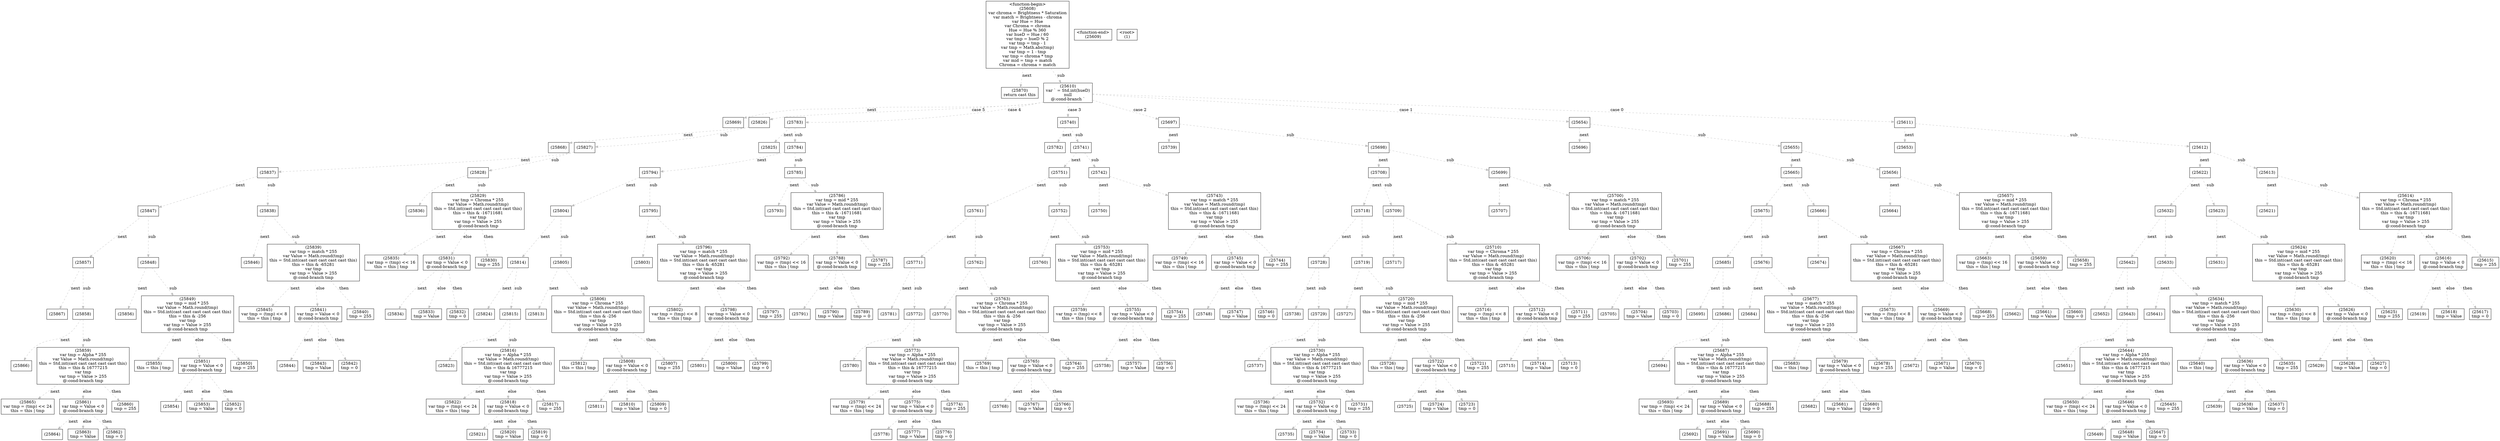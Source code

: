 digraph graphname {
n25870 [shape=box,label="(25870)\nreturn cast this"];
n25869 [shape=box,label="(25869)"];
n25868 [shape=box,label="(25868)"];
n25867 [shape=box,label="(25867)"];
n25866 [shape=box,label="(25866)"];
n25865 [shape=box,label="(25865)\nvar tmp = (tmp) << 24\nthis = this | tmp"];
n25864 [shape=box,label="(25864)"];
n25863 [shape=box,label="(25863)\ntmp = Value"];
n25862 [shape=box,label="(25862)\ntmp = 0"];
n25861 [shape=box,label="(25861)\nvar tmp = Value < 0\n@:cond-branch tmp"];
n25861 -> n25862[style="dashed",color="gray",label="then"];
n25861 -> n25863[style="dashed",color="gray",label="else"];
n25861 -> n25864[style="dashed",color="gray",label="next"];
n25860 [shape=box,label="(25860)\ntmp = 255"];
n25859 [shape=box,label="(25859)\nvar tmp = Alpha * 255\nvar Value = Math.round(tmp)\nthis = Std.int(cast cast cast cast cast this)\nthis = this & 16777215\nvar tmp\nvar tmp = Value > 255\n@:cond-branch tmp"];
n25859 -> n25860[style="dashed",color="gray",label="then"];
n25859 -> n25861[style="dashed",color="gray",label="else"];
n25859 -> n25865[style="dashed",color="gray",label="next"];
n25858 [shape=box,label="(25858)"];
n25858 -> n25859[style="dashed",color="gray",label="sub"];
n25858 -> n25866[style="dashed",color="gray",label="next"];
n25857 [shape=box,label="(25857)"];
n25857 -> n25858[style="dashed",color="gray",label="sub"];
n25857 -> n25867[style="dashed",color="gray",label="next"];
n25856 [shape=box,label="(25856)"];
n25855 [shape=box,label="(25855)\nthis = this | tmp"];
n25854 [shape=box,label="(25854)"];
n25853 [shape=box,label="(25853)\ntmp = Value"];
n25852 [shape=box,label="(25852)\ntmp = 0"];
n25851 [shape=box,label="(25851)\nvar tmp = Value < 0\n@:cond-branch tmp"];
n25851 -> n25852[style="dashed",color="gray",label="then"];
n25851 -> n25853[style="dashed",color="gray",label="else"];
n25851 -> n25854[style="dashed",color="gray",label="next"];
n25850 [shape=box,label="(25850)\ntmp = 255"];
n25849 [shape=box,label="(25849)\nvar tmp = mid * 255\nvar Value = Math.round(tmp)\nthis = Std.int(cast cast cast cast cast this)\nthis = this & -256\nvar tmp\nvar tmp = Value > 255\n@:cond-branch tmp"];
n25849 -> n25850[style="dashed",color="gray",label="then"];
n25849 -> n25851[style="dashed",color="gray",label="else"];
n25849 -> n25855[style="dashed",color="gray",label="next"];
n25848 [shape=box,label="(25848)"];
n25848 -> n25849[style="dashed",color="gray",label="sub"];
n25848 -> n25856[style="dashed",color="gray",label="next"];
n25847 [shape=box,label="(25847)"];
n25847 -> n25848[style="dashed",color="gray",label="sub"];
n25847 -> n25857[style="dashed",color="gray",label="next"];
n25846 [shape=box,label="(25846)"];
n25845 [shape=box,label="(25845)\nvar tmp = (tmp) << 8\nthis = this | tmp"];
n25844 [shape=box,label="(25844)"];
n25843 [shape=box,label="(25843)\ntmp = Value"];
n25842 [shape=box,label="(25842)\ntmp = 0"];
n25841 [shape=box,label="(25841)\nvar tmp = Value < 0\n@:cond-branch tmp"];
n25841 -> n25842[style="dashed",color="gray",label="then"];
n25841 -> n25843[style="dashed",color="gray",label="else"];
n25841 -> n25844[style="dashed",color="gray",label="next"];
n25840 [shape=box,label="(25840)\ntmp = 255"];
n25839 [shape=box,label="(25839)\nvar tmp = match * 255\nvar Value = Math.round(tmp)\nthis = Std.int(cast cast cast cast cast this)\nthis = this & -65281\nvar tmp\nvar tmp = Value > 255\n@:cond-branch tmp"];
n25839 -> n25840[style="dashed",color="gray",label="then"];
n25839 -> n25841[style="dashed",color="gray",label="else"];
n25839 -> n25845[style="dashed",color="gray",label="next"];
n25838 [shape=box,label="(25838)"];
n25838 -> n25839[style="dashed",color="gray",label="sub"];
n25838 -> n25846[style="dashed",color="gray",label="next"];
n25837 [shape=box,label="(25837)"];
n25837 -> n25838[style="dashed",color="gray",label="sub"];
n25837 -> n25847[style="dashed",color="gray",label="next"];
n25836 [shape=box,label="(25836)"];
n25835 [shape=box,label="(25835)\nvar tmp = (tmp) << 16\nthis = this | tmp"];
n25834 [shape=box,label="(25834)"];
n25833 [shape=box,label="(25833)\ntmp = Value"];
n25832 [shape=box,label="(25832)\ntmp = 0"];
n25831 [shape=box,label="(25831)\nvar tmp = Value < 0\n@:cond-branch tmp"];
n25831 -> n25832[style="dashed",color="gray",label="then"];
n25831 -> n25833[style="dashed",color="gray",label="else"];
n25831 -> n25834[style="dashed",color="gray",label="next"];
n25830 [shape=box,label="(25830)\ntmp = 255"];
n25829 [shape=box,label="(25829)\nvar tmp = Chroma * 255\nvar Value = Math.round(tmp)\nthis = Std.int(cast cast cast cast cast this)\nthis = this & -16711681\nvar tmp\nvar tmp = Value > 255\n@:cond-branch tmp"];
n25829 -> n25830[style="dashed",color="gray",label="then"];
n25829 -> n25831[style="dashed",color="gray",label="else"];
n25829 -> n25835[style="dashed",color="gray",label="next"];
n25828 [shape=box,label="(25828)"];
n25828 -> n25829[style="dashed",color="gray",label="sub"];
n25828 -> n25836[style="dashed",color="gray",label="next"];
n25827 [shape=box,label="(25827)"];
n25827 -> n25828[style="dashed",color="gray",label="sub"];
n25827 -> n25837[style="dashed",color="gray",label="next"];
n25826 [shape=box,label="(25826)"];
n25826 -> n25827[style="dashed",color="gray",label="sub"];
n25826 -> n25868[style="dashed",color="gray",label="next"];
n25825 [shape=box,label="(25825)"];
n25824 [shape=box,label="(25824)"];
n25823 [shape=box,label="(25823)"];
n25822 [shape=box,label="(25822)\nvar tmp = (tmp) << 24\nthis = this | tmp"];
n25821 [shape=box,label="(25821)"];
n25820 [shape=box,label="(25820)\ntmp = Value"];
n25819 [shape=box,label="(25819)\ntmp = 0"];
n25818 [shape=box,label="(25818)\nvar tmp = Value < 0\n@:cond-branch tmp"];
n25818 -> n25819[style="dashed",color="gray",label="then"];
n25818 -> n25820[style="dashed",color="gray",label="else"];
n25818 -> n25821[style="dashed",color="gray",label="next"];
n25817 [shape=box,label="(25817)\ntmp = 255"];
n25816 [shape=box,label="(25816)\nvar tmp = Alpha * 255\nvar Value = Math.round(tmp)\nthis = Std.int(cast cast cast cast cast this)\nthis = this & 16777215\nvar tmp\nvar tmp = Value > 255\n@:cond-branch tmp"];
n25816 -> n25817[style="dashed",color="gray",label="then"];
n25816 -> n25818[style="dashed",color="gray",label="else"];
n25816 -> n25822[style="dashed",color="gray",label="next"];
n25815 [shape=box,label="(25815)"];
n25815 -> n25816[style="dashed",color="gray",label="sub"];
n25815 -> n25823[style="dashed",color="gray",label="next"];
n25814 [shape=box,label="(25814)"];
n25814 -> n25815[style="dashed",color="gray",label="sub"];
n25814 -> n25824[style="dashed",color="gray",label="next"];
n25813 [shape=box,label="(25813)"];
n25812 [shape=box,label="(25812)\nthis = this | tmp"];
n25811 [shape=box,label="(25811)"];
n25810 [shape=box,label="(25810)\ntmp = Value"];
n25809 [shape=box,label="(25809)\ntmp = 0"];
n25808 [shape=box,label="(25808)\nvar tmp = Value < 0\n@:cond-branch tmp"];
n25808 -> n25809[style="dashed",color="gray",label="then"];
n25808 -> n25810[style="dashed",color="gray",label="else"];
n25808 -> n25811[style="dashed",color="gray",label="next"];
n25807 [shape=box,label="(25807)\ntmp = 255"];
n25806 [shape=box,label="(25806)\nvar tmp = Chroma * 255\nvar Value = Math.round(tmp)\nthis = Std.int(cast cast cast cast cast this)\nthis = this & -256\nvar tmp\nvar tmp = Value > 255\n@:cond-branch tmp"];
n25806 -> n25807[style="dashed",color="gray",label="then"];
n25806 -> n25808[style="dashed",color="gray",label="else"];
n25806 -> n25812[style="dashed",color="gray",label="next"];
n25805 [shape=box,label="(25805)"];
n25805 -> n25806[style="dashed",color="gray",label="sub"];
n25805 -> n25813[style="dashed",color="gray",label="next"];
n25804 [shape=box,label="(25804)"];
n25804 -> n25805[style="dashed",color="gray",label="sub"];
n25804 -> n25814[style="dashed",color="gray",label="next"];
n25803 [shape=box,label="(25803)"];
n25802 [shape=box,label="(25802)\nvar tmp = (tmp) << 8\nthis = this | tmp"];
n25801 [shape=box,label="(25801)"];
n25800 [shape=box,label="(25800)\ntmp = Value"];
n25799 [shape=box,label="(25799)\ntmp = 0"];
n25798 [shape=box,label="(25798)\nvar tmp = Value < 0\n@:cond-branch tmp"];
n25798 -> n25799[style="dashed",color="gray",label="then"];
n25798 -> n25800[style="dashed",color="gray",label="else"];
n25798 -> n25801[style="dashed",color="gray",label="next"];
n25797 [shape=box,label="(25797)\ntmp = 255"];
n25796 [shape=box,label="(25796)\nvar tmp = match * 255\nvar Value = Math.round(tmp)\nthis = Std.int(cast cast cast cast cast this)\nthis = this & -65281\nvar tmp\nvar tmp = Value > 255\n@:cond-branch tmp"];
n25796 -> n25797[style="dashed",color="gray",label="then"];
n25796 -> n25798[style="dashed",color="gray",label="else"];
n25796 -> n25802[style="dashed",color="gray",label="next"];
n25795 [shape=box,label="(25795)"];
n25795 -> n25796[style="dashed",color="gray",label="sub"];
n25795 -> n25803[style="dashed",color="gray",label="next"];
n25794 [shape=box,label="(25794)"];
n25794 -> n25795[style="dashed",color="gray",label="sub"];
n25794 -> n25804[style="dashed",color="gray",label="next"];
n25793 [shape=box,label="(25793)"];
n25792 [shape=box,label="(25792)\nvar tmp = (tmp) << 16\nthis = this | tmp"];
n25791 [shape=box,label="(25791)"];
n25790 [shape=box,label="(25790)\ntmp = Value"];
n25789 [shape=box,label="(25789)\ntmp = 0"];
n25788 [shape=box,label="(25788)\nvar tmp = Value < 0\n@:cond-branch tmp"];
n25788 -> n25789[style="dashed",color="gray",label="then"];
n25788 -> n25790[style="dashed",color="gray",label="else"];
n25788 -> n25791[style="dashed",color="gray",label="next"];
n25787 [shape=box,label="(25787)\ntmp = 255"];
n25786 [shape=box,label="(25786)\nvar tmp = mid * 255\nvar Value = Math.round(tmp)\nthis = Std.int(cast cast cast cast cast this)\nthis = this & -16711681\nvar tmp\nvar tmp = Value > 255\n@:cond-branch tmp"];
n25786 -> n25787[style="dashed",color="gray",label="then"];
n25786 -> n25788[style="dashed",color="gray",label="else"];
n25786 -> n25792[style="dashed",color="gray",label="next"];
n25785 [shape=box,label="(25785)"];
n25785 -> n25786[style="dashed",color="gray",label="sub"];
n25785 -> n25793[style="dashed",color="gray",label="next"];
n25784 [shape=box,label="(25784)"];
n25784 -> n25785[style="dashed",color="gray",label="sub"];
n25784 -> n25794[style="dashed",color="gray",label="next"];
n25783 [shape=box,label="(25783)"];
n25783 -> n25784[style="dashed",color="gray",label="sub"];
n25783 -> n25825[style="dashed",color="gray",label="next"];
n25782 [shape=box,label="(25782)"];
n25781 [shape=box,label="(25781)"];
n25780 [shape=box,label="(25780)"];
n25779 [shape=box,label="(25779)\nvar tmp = (tmp) << 24\nthis = this | tmp"];
n25778 [shape=box,label="(25778)"];
n25777 [shape=box,label="(25777)\ntmp = Value"];
n25776 [shape=box,label="(25776)\ntmp = 0"];
n25775 [shape=box,label="(25775)\nvar tmp = Value < 0\n@:cond-branch tmp"];
n25775 -> n25776[style="dashed",color="gray",label="then"];
n25775 -> n25777[style="dashed",color="gray",label="else"];
n25775 -> n25778[style="dashed",color="gray",label="next"];
n25774 [shape=box,label="(25774)\ntmp = 255"];
n25773 [shape=box,label="(25773)\nvar tmp = Alpha * 255\nvar Value = Math.round(tmp)\nthis = Std.int(cast cast cast cast cast this)\nthis = this & 16777215\nvar tmp\nvar tmp = Value > 255\n@:cond-branch tmp"];
n25773 -> n25774[style="dashed",color="gray",label="then"];
n25773 -> n25775[style="dashed",color="gray",label="else"];
n25773 -> n25779[style="dashed",color="gray",label="next"];
n25772 [shape=box,label="(25772)"];
n25772 -> n25773[style="dashed",color="gray",label="sub"];
n25772 -> n25780[style="dashed",color="gray",label="next"];
n25771 [shape=box,label="(25771)"];
n25771 -> n25772[style="dashed",color="gray",label="sub"];
n25771 -> n25781[style="dashed",color="gray",label="next"];
n25770 [shape=box,label="(25770)"];
n25769 [shape=box,label="(25769)\nthis = this | tmp"];
n25768 [shape=box,label="(25768)"];
n25767 [shape=box,label="(25767)\ntmp = Value"];
n25766 [shape=box,label="(25766)\ntmp = 0"];
n25765 [shape=box,label="(25765)\nvar tmp = Value < 0\n@:cond-branch tmp"];
n25765 -> n25766[style="dashed",color="gray",label="then"];
n25765 -> n25767[style="dashed",color="gray",label="else"];
n25765 -> n25768[style="dashed",color="gray",label="next"];
n25764 [shape=box,label="(25764)\ntmp = 255"];
n25763 [shape=box,label="(25763)\nvar tmp = Chroma * 255\nvar Value = Math.round(tmp)\nthis = Std.int(cast cast cast cast cast this)\nthis = this & -256\nvar tmp\nvar tmp = Value > 255\n@:cond-branch tmp"];
n25763 -> n25764[style="dashed",color="gray",label="then"];
n25763 -> n25765[style="dashed",color="gray",label="else"];
n25763 -> n25769[style="dashed",color="gray",label="next"];
n25762 [shape=box,label="(25762)"];
n25762 -> n25763[style="dashed",color="gray",label="sub"];
n25762 -> n25770[style="dashed",color="gray",label="next"];
n25761 [shape=box,label="(25761)"];
n25761 -> n25762[style="dashed",color="gray",label="sub"];
n25761 -> n25771[style="dashed",color="gray",label="next"];
n25760 [shape=box,label="(25760)"];
n25759 [shape=box,label="(25759)\nvar tmp = (tmp) << 8\nthis = this | tmp"];
n25758 [shape=box,label="(25758)"];
n25757 [shape=box,label="(25757)\ntmp = Value"];
n25756 [shape=box,label="(25756)\ntmp = 0"];
n25755 [shape=box,label="(25755)\nvar tmp = Value < 0\n@:cond-branch tmp"];
n25755 -> n25756[style="dashed",color="gray",label="then"];
n25755 -> n25757[style="dashed",color="gray",label="else"];
n25755 -> n25758[style="dashed",color="gray",label="next"];
n25754 [shape=box,label="(25754)\ntmp = 255"];
n25753 [shape=box,label="(25753)\nvar tmp = mid * 255\nvar Value = Math.round(tmp)\nthis = Std.int(cast cast cast cast cast this)\nthis = this & -65281\nvar tmp\nvar tmp = Value > 255\n@:cond-branch tmp"];
n25753 -> n25754[style="dashed",color="gray",label="then"];
n25753 -> n25755[style="dashed",color="gray",label="else"];
n25753 -> n25759[style="dashed",color="gray",label="next"];
n25752 [shape=box,label="(25752)"];
n25752 -> n25753[style="dashed",color="gray",label="sub"];
n25752 -> n25760[style="dashed",color="gray",label="next"];
n25751 [shape=box,label="(25751)"];
n25751 -> n25752[style="dashed",color="gray",label="sub"];
n25751 -> n25761[style="dashed",color="gray",label="next"];
n25750 [shape=box,label="(25750)"];
n25749 [shape=box,label="(25749)\nvar tmp = (tmp) << 16\nthis = this | tmp"];
n25748 [shape=box,label="(25748)"];
n25747 [shape=box,label="(25747)\ntmp = Value"];
n25746 [shape=box,label="(25746)\ntmp = 0"];
n25745 [shape=box,label="(25745)\nvar tmp = Value < 0\n@:cond-branch tmp"];
n25745 -> n25746[style="dashed",color="gray",label="then"];
n25745 -> n25747[style="dashed",color="gray",label="else"];
n25745 -> n25748[style="dashed",color="gray",label="next"];
n25744 [shape=box,label="(25744)\ntmp = 255"];
n25743 [shape=box,label="(25743)\nvar tmp = match * 255\nvar Value = Math.round(tmp)\nthis = Std.int(cast cast cast cast cast this)\nthis = this & -16711681\nvar tmp\nvar tmp = Value > 255\n@:cond-branch tmp"];
n25743 -> n25744[style="dashed",color="gray",label="then"];
n25743 -> n25745[style="dashed",color="gray",label="else"];
n25743 -> n25749[style="dashed",color="gray",label="next"];
n25742 [shape=box,label="(25742)"];
n25742 -> n25743[style="dashed",color="gray",label="sub"];
n25742 -> n25750[style="dashed",color="gray",label="next"];
n25741 [shape=box,label="(25741)"];
n25741 -> n25742[style="dashed",color="gray",label="sub"];
n25741 -> n25751[style="dashed",color="gray",label="next"];
n25740 [shape=box,label="(25740)"];
n25740 -> n25741[style="dashed",color="gray",label="sub"];
n25740 -> n25782[style="dashed",color="gray",label="next"];
n25739 [shape=box,label="(25739)"];
n25738 [shape=box,label="(25738)"];
n25737 [shape=box,label="(25737)"];
n25736 [shape=box,label="(25736)\nvar tmp = (tmp) << 24\nthis = this | tmp"];
n25735 [shape=box,label="(25735)"];
n25734 [shape=box,label="(25734)\ntmp = Value"];
n25733 [shape=box,label="(25733)\ntmp = 0"];
n25732 [shape=box,label="(25732)\nvar tmp = Value < 0\n@:cond-branch tmp"];
n25732 -> n25733[style="dashed",color="gray",label="then"];
n25732 -> n25734[style="dashed",color="gray",label="else"];
n25732 -> n25735[style="dashed",color="gray",label="next"];
n25731 [shape=box,label="(25731)\ntmp = 255"];
n25730 [shape=box,label="(25730)\nvar tmp = Alpha * 255\nvar Value = Math.round(tmp)\nthis = Std.int(cast cast cast cast cast this)\nthis = this & 16777215\nvar tmp\nvar tmp = Value > 255\n@:cond-branch tmp"];
n25730 -> n25731[style="dashed",color="gray",label="then"];
n25730 -> n25732[style="dashed",color="gray",label="else"];
n25730 -> n25736[style="dashed",color="gray",label="next"];
n25729 [shape=box,label="(25729)"];
n25729 -> n25730[style="dashed",color="gray",label="sub"];
n25729 -> n25737[style="dashed",color="gray",label="next"];
n25728 [shape=box,label="(25728)"];
n25728 -> n25729[style="dashed",color="gray",label="sub"];
n25728 -> n25738[style="dashed",color="gray",label="next"];
n25727 [shape=box,label="(25727)"];
n25726 [shape=box,label="(25726)\nthis = this | tmp"];
n25725 [shape=box,label="(25725)"];
n25724 [shape=box,label="(25724)\ntmp = Value"];
n25723 [shape=box,label="(25723)\ntmp = 0"];
n25722 [shape=box,label="(25722)\nvar tmp = Value < 0\n@:cond-branch tmp"];
n25722 -> n25723[style="dashed",color="gray",label="then"];
n25722 -> n25724[style="dashed",color="gray",label="else"];
n25722 -> n25725[style="dashed",color="gray",label="next"];
n25721 [shape=box,label="(25721)\ntmp = 255"];
n25720 [shape=box,label="(25720)\nvar tmp = mid * 255\nvar Value = Math.round(tmp)\nthis = Std.int(cast cast cast cast cast this)\nthis = this & -256\nvar tmp\nvar tmp = Value > 255\n@:cond-branch tmp"];
n25720 -> n25721[style="dashed",color="gray",label="then"];
n25720 -> n25722[style="dashed",color="gray",label="else"];
n25720 -> n25726[style="dashed",color="gray",label="next"];
n25719 [shape=box,label="(25719)"];
n25719 -> n25720[style="dashed",color="gray",label="sub"];
n25719 -> n25727[style="dashed",color="gray",label="next"];
n25718 [shape=box,label="(25718)"];
n25718 -> n25719[style="dashed",color="gray",label="sub"];
n25718 -> n25728[style="dashed",color="gray",label="next"];
n25717 [shape=box,label="(25717)"];
n25716 [shape=box,label="(25716)\nvar tmp = (tmp) << 8\nthis = this | tmp"];
n25715 [shape=box,label="(25715)"];
n25714 [shape=box,label="(25714)\ntmp = Value"];
n25713 [shape=box,label="(25713)\ntmp = 0"];
n25712 [shape=box,label="(25712)\nvar tmp = Value < 0\n@:cond-branch tmp"];
n25712 -> n25713[style="dashed",color="gray",label="then"];
n25712 -> n25714[style="dashed",color="gray",label="else"];
n25712 -> n25715[style="dashed",color="gray",label="next"];
n25711 [shape=box,label="(25711)\ntmp = 255"];
n25710 [shape=box,label="(25710)\nvar tmp = Chroma * 255\nvar Value = Math.round(tmp)\nthis = Std.int(cast cast cast cast cast this)\nthis = this & -65281\nvar tmp\nvar tmp = Value > 255\n@:cond-branch tmp"];
n25710 -> n25711[style="dashed",color="gray",label="then"];
n25710 -> n25712[style="dashed",color="gray",label="else"];
n25710 -> n25716[style="dashed",color="gray",label="next"];
n25709 [shape=box,label="(25709)"];
n25709 -> n25710[style="dashed",color="gray",label="sub"];
n25709 -> n25717[style="dashed",color="gray",label="next"];
n25708 [shape=box,label="(25708)"];
n25708 -> n25709[style="dashed",color="gray",label="sub"];
n25708 -> n25718[style="dashed",color="gray",label="next"];
n25707 [shape=box,label="(25707)"];
n25706 [shape=box,label="(25706)\nvar tmp = (tmp) << 16\nthis = this | tmp"];
n25705 [shape=box,label="(25705)"];
n25704 [shape=box,label="(25704)\ntmp = Value"];
n25703 [shape=box,label="(25703)\ntmp = 0"];
n25702 [shape=box,label="(25702)\nvar tmp = Value < 0\n@:cond-branch tmp"];
n25702 -> n25703[style="dashed",color="gray",label="then"];
n25702 -> n25704[style="dashed",color="gray",label="else"];
n25702 -> n25705[style="dashed",color="gray",label="next"];
n25701 [shape=box,label="(25701)\ntmp = 255"];
n25700 [shape=box,label="(25700)\nvar tmp = match * 255\nvar Value = Math.round(tmp)\nthis = Std.int(cast cast cast cast cast this)\nthis = this & -16711681\nvar tmp\nvar tmp = Value > 255\n@:cond-branch tmp"];
n25700 -> n25701[style="dashed",color="gray",label="then"];
n25700 -> n25702[style="dashed",color="gray",label="else"];
n25700 -> n25706[style="dashed",color="gray",label="next"];
n25699 [shape=box,label="(25699)"];
n25699 -> n25700[style="dashed",color="gray",label="sub"];
n25699 -> n25707[style="dashed",color="gray",label="next"];
n25698 [shape=box,label="(25698)"];
n25698 -> n25699[style="dashed",color="gray",label="sub"];
n25698 -> n25708[style="dashed",color="gray",label="next"];
n25697 [shape=box,label="(25697)"];
n25697 -> n25698[style="dashed",color="gray",label="sub"];
n25697 -> n25739[style="dashed",color="gray",label="next"];
n25696 [shape=box,label="(25696)"];
n25695 [shape=box,label="(25695)"];
n25694 [shape=box,label="(25694)"];
n25693 [shape=box,label="(25693)\nvar tmp = (tmp) << 24\nthis = this | tmp"];
n25692 [shape=box,label="(25692)"];
n25691 [shape=box,label="(25691)\ntmp = Value"];
n25690 [shape=box,label="(25690)\ntmp = 0"];
n25689 [shape=box,label="(25689)\nvar tmp = Value < 0\n@:cond-branch tmp"];
n25689 -> n25690[style="dashed",color="gray",label="then"];
n25689 -> n25691[style="dashed",color="gray",label="else"];
n25689 -> n25692[style="dashed",color="gray",label="next"];
n25688 [shape=box,label="(25688)\ntmp = 255"];
n25687 [shape=box,label="(25687)\nvar tmp = Alpha * 255\nvar Value = Math.round(tmp)\nthis = Std.int(cast cast cast cast cast this)\nthis = this & 16777215\nvar tmp\nvar tmp = Value > 255\n@:cond-branch tmp"];
n25687 -> n25688[style="dashed",color="gray",label="then"];
n25687 -> n25689[style="dashed",color="gray",label="else"];
n25687 -> n25693[style="dashed",color="gray",label="next"];
n25686 [shape=box,label="(25686)"];
n25686 -> n25687[style="dashed",color="gray",label="sub"];
n25686 -> n25694[style="dashed",color="gray",label="next"];
n25685 [shape=box,label="(25685)"];
n25685 -> n25686[style="dashed",color="gray",label="sub"];
n25685 -> n25695[style="dashed",color="gray",label="next"];
n25684 [shape=box,label="(25684)"];
n25683 [shape=box,label="(25683)\nthis = this | tmp"];
n25682 [shape=box,label="(25682)"];
n25681 [shape=box,label="(25681)\ntmp = Value"];
n25680 [shape=box,label="(25680)\ntmp = 0"];
n25679 [shape=box,label="(25679)\nvar tmp = Value < 0\n@:cond-branch tmp"];
n25679 -> n25680[style="dashed",color="gray",label="then"];
n25679 -> n25681[style="dashed",color="gray",label="else"];
n25679 -> n25682[style="dashed",color="gray",label="next"];
n25678 [shape=box,label="(25678)\ntmp = 255"];
n25677 [shape=box,label="(25677)\nvar tmp = match * 255\nvar Value = Math.round(tmp)\nthis = Std.int(cast cast cast cast cast this)\nthis = this & -256\nvar tmp\nvar tmp = Value > 255\n@:cond-branch tmp"];
n25677 -> n25678[style="dashed",color="gray",label="then"];
n25677 -> n25679[style="dashed",color="gray",label="else"];
n25677 -> n25683[style="dashed",color="gray",label="next"];
n25676 [shape=box,label="(25676)"];
n25676 -> n25677[style="dashed",color="gray",label="sub"];
n25676 -> n25684[style="dashed",color="gray",label="next"];
n25675 [shape=box,label="(25675)"];
n25675 -> n25676[style="dashed",color="gray",label="sub"];
n25675 -> n25685[style="dashed",color="gray",label="next"];
n25674 [shape=box,label="(25674)"];
n25673 [shape=box,label="(25673)\nvar tmp = (tmp) << 8\nthis = this | tmp"];
n25672 [shape=box,label="(25672)"];
n25671 [shape=box,label="(25671)\ntmp = Value"];
n25670 [shape=box,label="(25670)\ntmp = 0"];
n25669 [shape=box,label="(25669)\nvar tmp = Value < 0\n@:cond-branch tmp"];
n25669 -> n25670[style="dashed",color="gray",label="then"];
n25669 -> n25671[style="dashed",color="gray",label="else"];
n25669 -> n25672[style="dashed",color="gray",label="next"];
n25668 [shape=box,label="(25668)\ntmp = 255"];
n25667 [shape=box,label="(25667)\nvar tmp = Chroma * 255\nvar Value = Math.round(tmp)\nthis = Std.int(cast cast cast cast cast this)\nthis = this & -65281\nvar tmp\nvar tmp = Value > 255\n@:cond-branch tmp"];
n25667 -> n25668[style="dashed",color="gray",label="then"];
n25667 -> n25669[style="dashed",color="gray",label="else"];
n25667 -> n25673[style="dashed",color="gray",label="next"];
n25666 [shape=box,label="(25666)"];
n25666 -> n25667[style="dashed",color="gray",label="sub"];
n25666 -> n25674[style="dashed",color="gray",label="next"];
n25665 [shape=box,label="(25665)"];
n25665 -> n25666[style="dashed",color="gray",label="sub"];
n25665 -> n25675[style="dashed",color="gray",label="next"];
n25664 [shape=box,label="(25664)"];
n25663 [shape=box,label="(25663)\nvar tmp = (tmp) << 16\nthis = this | tmp"];
n25662 [shape=box,label="(25662)"];
n25661 [shape=box,label="(25661)\ntmp = Value"];
n25660 [shape=box,label="(25660)\ntmp = 0"];
n25659 [shape=box,label="(25659)\nvar tmp = Value < 0\n@:cond-branch tmp"];
n25659 -> n25660[style="dashed",color="gray",label="then"];
n25659 -> n25661[style="dashed",color="gray",label="else"];
n25659 -> n25662[style="dashed",color="gray",label="next"];
n25658 [shape=box,label="(25658)\ntmp = 255"];
n25657 [shape=box,label="(25657)\nvar tmp = mid * 255\nvar Value = Math.round(tmp)\nthis = Std.int(cast cast cast cast cast this)\nthis = this & -16711681\nvar tmp\nvar tmp = Value > 255\n@:cond-branch tmp"];
n25657 -> n25658[style="dashed",color="gray",label="then"];
n25657 -> n25659[style="dashed",color="gray",label="else"];
n25657 -> n25663[style="dashed",color="gray",label="next"];
n25656 [shape=box,label="(25656)"];
n25656 -> n25657[style="dashed",color="gray",label="sub"];
n25656 -> n25664[style="dashed",color="gray",label="next"];
n25655 [shape=box,label="(25655)"];
n25655 -> n25656[style="dashed",color="gray",label="sub"];
n25655 -> n25665[style="dashed",color="gray",label="next"];
n25654 [shape=box,label="(25654)"];
n25654 -> n25655[style="dashed",color="gray",label="sub"];
n25654 -> n25696[style="dashed",color="gray",label="next"];
n25653 [shape=box,label="(25653)"];
n25652 [shape=box,label="(25652)"];
n25651 [shape=box,label="(25651)"];
n25650 [shape=box,label="(25650)\nvar tmp = (tmp) << 24\nthis = this | tmp"];
n25649 [shape=box,label="(25649)"];
n25648 [shape=box,label="(25648)\ntmp = Value"];
n25647 [shape=box,label="(25647)\ntmp = 0"];
n25646 [shape=box,label="(25646)\nvar tmp = Value < 0\n@:cond-branch tmp"];
n25646 -> n25647[style="dashed",color="gray",label="then"];
n25646 -> n25648[style="dashed",color="gray",label="else"];
n25646 -> n25649[style="dashed",color="gray",label="next"];
n25645 [shape=box,label="(25645)\ntmp = 255"];
n25644 [shape=box,label="(25644)\nvar tmp = Alpha * 255\nvar Value = Math.round(tmp)\nthis = Std.int(cast cast cast cast cast this)\nthis = this & 16777215\nvar tmp\nvar tmp = Value > 255\n@:cond-branch tmp"];
n25644 -> n25645[style="dashed",color="gray",label="then"];
n25644 -> n25646[style="dashed",color="gray",label="else"];
n25644 -> n25650[style="dashed",color="gray",label="next"];
n25643 [shape=box,label="(25643)"];
n25643 -> n25644[style="dashed",color="gray",label="sub"];
n25643 -> n25651[style="dashed",color="gray",label="next"];
n25642 [shape=box,label="(25642)"];
n25642 -> n25643[style="dashed",color="gray",label="sub"];
n25642 -> n25652[style="dashed",color="gray",label="next"];
n25641 [shape=box,label="(25641)"];
n25640 [shape=box,label="(25640)\nthis = this | tmp"];
n25639 [shape=box,label="(25639)"];
n25638 [shape=box,label="(25638)\ntmp = Value"];
n25637 [shape=box,label="(25637)\ntmp = 0"];
n25636 [shape=box,label="(25636)\nvar tmp = Value < 0\n@:cond-branch tmp"];
n25636 -> n25637[style="dashed",color="gray",label="then"];
n25636 -> n25638[style="dashed",color="gray",label="else"];
n25636 -> n25639[style="dashed",color="gray",label="next"];
n25635 [shape=box,label="(25635)\ntmp = 255"];
n25634 [shape=box,label="(25634)\nvar tmp = match * 255\nvar Value = Math.round(tmp)\nthis = Std.int(cast cast cast cast cast this)\nthis = this & -256\nvar tmp\nvar tmp = Value > 255\n@:cond-branch tmp"];
n25634 -> n25635[style="dashed",color="gray",label="then"];
n25634 -> n25636[style="dashed",color="gray",label="else"];
n25634 -> n25640[style="dashed",color="gray",label="next"];
n25633 [shape=box,label="(25633)"];
n25633 -> n25634[style="dashed",color="gray",label="sub"];
n25633 -> n25641[style="dashed",color="gray",label="next"];
n25632 [shape=box,label="(25632)"];
n25632 -> n25633[style="dashed",color="gray",label="sub"];
n25632 -> n25642[style="dashed",color="gray",label="next"];
n25631 [shape=box,label="(25631)"];
n25630 [shape=box,label="(25630)\nvar tmp = (tmp) << 8\nthis = this | tmp"];
n25629 [shape=box,label="(25629)"];
n25628 [shape=box,label="(25628)\ntmp = Value"];
n25627 [shape=box,label="(25627)\ntmp = 0"];
n25626 [shape=box,label="(25626)\nvar tmp = Value < 0\n@:cond-branch tmp"];
n25626 -> n25627[style="dashed",color="gray",label="then"];
n25626 -> n25628[style="dashed",color="gray",label="else"];
n25626 -> n25629[style="dashed",color="gray",label="next"];
n25625 [shape=box,label="(25625)\ntmp = 255"];
n25624 [shape=box,label="(25624)\nvar tmp = mid * 255\nvar Value = Math.round(tmp)\nthis = Std.int(cast cast cast cast cast this)\nthis = this & -65281\nvar tmp\nvar tmp = Value > 255\n@:cond-branch tmp"];
n25624 -> n25625[style="dashed",color="gray",label="then"];
n25624 -> n25626[style="dashed",color="gray",label="else"];
n25624 -> n25630[style="dashed",color="gray",label="next"];
n25623 [shape=box,label="(25623)"];
n25623 -> n25624[style="dashed",color="gray",label="sub"];
n25623 -> n25631[style="dashed",color="gray",label="next"];
n25622 [shape=box,label="(25622)"];
n25622 -> n25623[style="dashed",color="gray",label="sub"];
n25622 -> n25632[style="dashed",color="gray",label="next"];
n25621 [shape=box,label="(25621)"];
n25620 [shape=box,label="(25620)\nvar tmp = (tmp) << 16\nthis = this | tmp"];
n25619 [shape=box,label="(25619)"];
n25618 [shape=box,label="(25618)\ntmp = Value"];
n25617 [shape=box,label="(25617)\ntmp = 0"];
n25616 [shape=box,label="(25616)\nvar tmp = Value < 0\n@:cond-branch tmp"];
n25616 -> n25617[style="dashed",color="gray",label="then"];
n25616 -> n25618[style="dashed",color="gray",label="else"];
n25616 -> n25619[style="dashed",color="gray",label="next"];
n25615 [shape=box,label="(25615)\ntmp = 255"];
n25614 [shape=box,label="(25614)\nvar tmp = Chroma * 255\nvar Value = Math.round(tmp)\nthis = Std.int(cast cast cast cast cast this)\nthis = this & -16711681\nvar tmp\nvar tmp = Value > 255\n@:cond-branch tmp"];
n25614 -> n25615[style="dashed",color="gray",label="then"];
n25614 -> n25616[style="dashed",color="gray",label="else"];
n25614 -> n25620[style="dashed",color="gray",label="next"];
n25613 [shape=box,label="(25613)"];
n25613 -> n25614[style="dashed",color="gray",label="sub"];
n25613 -> n25621[style="dashed",color="gray",label="next"];
n25612 [shape=box,label="(25612)"];
n25612 -> n25613[style="dashed",color="gray",label="sub"];
n25612 -> n25622[style="dashed",color="gray",label="next"];
n25611 [shape=box,label="(25611)"];
n25611 -> n25612[style="dashed",color="gray",label="sub"];
n25611 -> n25653[style="dashed",color="gray",label="next"];
n25610 [shape=box,label="(25610)\nvar ` = Std.int(hueD)\nnull\n@:cond-branch `"];
n25610 -> n25611[style="dashed",color="gray",label="case 0"];
n25610 -> n25654[style="dashed",color="gray",label="case 1"];
n25610 -> n25697[style="dashed",color="gray",label="case 2"];
n25610 -> n25740[style="dashed",color="gray",label="case 3"];
n25610 -> n25783[style="dashed",color="gray",label="case 4"];
n25610 -> n25826[style="dashed",color="gray",label="case 5"];
n25610 -> n25869[style="dashed",color="gray",label="next"];
n25609 [shape=box,label="<function-end>
(25609)"];
n25608 [shape=box,label="<function-begin>
(25608)\nvar chroma = Brightness * Saturation\nvar match = Brightness - chroma\nvar Hue = Hue\nvar Chroma = chroma\nHue = Hue % 360\nvar hueD = Hue / 60\nvar tmp = hueD % 2\nvar tmp = tmp - 1\nvar tmp = Math.abs(tmp)\nvar tmp = 1 - tmp\nvar tmp = chroma * tmp\nvar mid = tmp + match\nChroma = chroma + match"];
n25608 -> n25610[style="dashed",color="gray",label="sub"];
n25608 -> n25870[style="dashed",color="gray",label="next"];
n1 [shape=box,label="<root>
(1)"];
}
